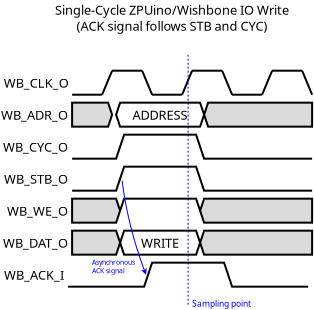 <?xml version="1.0" encoding="UTF-8"?>
<dia:diagram xmlns:dia="http://www.lysator.liu.se/~alla/dia/">
  <dia:layer name="Background" visible="true" active="true">
    <dia:object type="Standard - Polygon" version="0" id="O0">
      <dia:attribute name="obj_pos">
        <dia:point val="5.4,15.4"/>
      </dia:attribute>
      <dia:attribute name="obj_bb">
        <dia:rectangle val="5.347,14.75;9.453,16.05"/>
      </dia:attribute>
      <dia:attribute name="poly_points">
        <dia:point val="5.4,15.4"/>
        <dia:point val="5.6,14.8"/>
        <dia:point val="9.2,14.8"/>
        <dia:point val="9.4,15.4"/>
        <dia:point val="9.2,16"/>
        <dia:point val="5.6,16"/>
      </dia:attribute>
      <dia:attribute name="line_width">
        <dia:real val="0.1"/>
      </dia:attribute>
      <dia:attribute name="show_background">
        <dia:boolean val="false"/>
      </dia:attribute>
    </dia:object>
    <dia:object type="Standard - Text" version="1" id="O1">
      <dia:attribute name="obj_pos">
        <dia:point val="2.8,7.4"/>
      </dia:attribute>
      <dia:attribute name="obj_bb">
        <dia:rectangle val="-0.64,7.026;2.8,7.774"/>
      </dia:attribute>
      <dia:attribute name="text">
        <dia:composite type="text">
          <dia:attribute name="string">
            <dia:string>#WB_CLK_O#</dia:string>
          </dia:attribute>
          <dia:attribute name="font">
            <dia:font family="sans" style="0" name="Helvetica"/>
          </dia:attribute>
          <dia:attribute name="height">
            <dia:real val="0.8"/>
          </dia:attribute>
          <dia:attribute name="pos">
            <dia:point val="2.8,7.621"/>
          </dia:attribute>
          <dia:attribute name="color">
            <dia:color val="#000000"/>
          </dia:attribute>
          <dia:attribute name="alignment">
            <dia:enum val="2"/>
          </dia:attribute>
        </dia:composite>
      </dia:attribute>
      <dia:attribute name="valign">
        <dia:enum val="2"/>
      </dia:attribute>
    </dia:object>
    <dia:group>
      <dia:object type="Standard - Line" version="0" id="O2">
        <dia:attribute name="obj_pos">
          <dia:point val="3,8"/>
        </dia:attribute>
        <dia:attribute name="obj_bb">
          <dia:rectangle val="2.95,7.95;4.55,8.05"/>
        </dia:attribute>
        <dia:attribute name="conn_endpoints">
          <dia:point val="3,8"/>
          <dia:point val="4.5,8"/>
        </dia:attribute>
        <dia:attribute name="numcp">
          <dia:int val="1"/>
        </dia:attribute>
      </dia:object>
      <dia:object type="Standard - Line" version="0" id="O3">
        <dia:attribute name="obj_pos">
          <dia:point val="5,6.8"/>
        </dia:attribute>
        <dia:attribute name="obj_bb">
          <dia:rectangle val="4.435,6.735;5.065,8.065"/>
        </dia:attribute>
        <dia:attribute name="conn_endpoints">
          <dia:point val="5,6.8"/>
          <dia:point val="4.5,8"/>
        </dia:attribute>
        <dia:attribute name="numcp">
          <dia:int val="1"/>
        </dia:attribute>
      </dia:object>
      <dia:object type="Standard - Line" version="0" id="O4">
        <dia:attribute name="obj_pos">
          <dia:point val="5,6.8"/>
        </dia:attribute>
        <dia:attribute name="obj_bb">
          <dia:rectangle val="4.95,6.75;6.55,6.85"/>
        </dia:attribute>
        <dia:attribute name="conn_endpoints">
          <dia:point val="5,6.8"/>
          <dia:point val="6.5,6.8"/>
        </dia:attribute>
        <dia:attribute name="numcp">
          <dia:int val="1"/>
        </dia:attribute>
      </dia:object>
      <dia:object type="Standard - Line" version="0" id="O5">
        <dia:attribute name="obj_pos">
          <dia:point val="6.5,6.8"/>
        </dia:attribute>
        <dia:attribute name="obj_bb">
          <dia:rectangle val="6.435,6.735;7.065,8.065"/>
        </dia:attribute>
        <dia:attribute name="conn_endpoints">
          <dia:point val="6.5,6.8"/>
          <dia:point val="7,8"/>
        </dia:attribute>
        <dia:attribute name="numcp">
          <dia:int val="1"/>
        </dia:attribute>
      </dia:object>
    </dia:group>
    <dia:group>
      <dia:object type="Standard - Line" version="0" id="O6">
        <dia:attribute name="obj_pos">
          <dia:point val="7,8"/>
        </dia:attribute>
        <dia:attribute name="obj_bb">
          <dia:rectangle val="6.95,7.95;8.55,8.05"/>
        </dia:attribute>
        <dia:attribute name="conn_endpoints">
          <dia:point val="7,8"/>
          <dia:point val="8.5,8"/>
        </dia:attribute>
        <dia:attribute name="numcp">
          <dia:int val="1"/>
        </dia:attribute>
      </dia:object>
      <dia:object type="Standard - Line" version="0" id="O7">
        <dia:attribute name="obj_pos">
          <dia:point val="9,6.8"/>
        </dia:attribute>
        <dia:attribute name="obj_bb">
          <dia:rectangle val="8.435,6.735;9.065,8.065"/>
        </dia:attribute>
        <dia:attribute name="conn_endpoints">
          <dia:point val="9,6.8"/>
          <dia:point val="8.5,8"/>
        </dia:attribute>
        <dia:attribute name="numcp">
          <dia:int val="1"/>
        </dia:attribute>
      </dia:object>
      <dia:object type="Standard - Line" version="0" id="O8">
        <dia:attribute name="obj_pos">
          <dia:point val="9,6.8"/>
        </dia:attribute>
        <dia:attribute name="obj_bb">
          <dia:rectangle val="8.95,6.75;10.55,6.85"/>
        </dia:attribute>
        <dia:attribute name="conn_endpoints">
          <dia:point val="9,6.8"/>
          <dia:point val="10.5,6.8"/>
        </dia:attribute>
        <dia:attribute name="numcp">
          <dia:int val="1"/>
        </dia:attribute>
      </dia:object>
      <dia:object type="Standard - Line" version="0" id="O9">
        <dia:attribute name="obj_pos">
          <dia:point val="10.5,6.8"/>
        </dia:attribute>
        <dia:attribute name="obj_bb">
          <dia:rectangle val="10.435,6.735;11.065,8.065"/>
        </dia:attribute>
        <dia:attribute name="conn_endpoints">
          <dia:point val="10.5,6.8"/>
          <dia:point val="11,8"/>
        </dia:attribute>
        <dia:attribute name="numcp">
          <dia:int val="1"/>
        </dia:attribute>
      </dia:object>
    </dia:group>
    <dia:object type="Standard - Text" version="1" id="O10">
      <dia:attribute name="obj_pos">
        <dia:point val="7.4,9"/>
      </dia:attribute>
      <dia:attribute name="obj_bb">
        <dia:rectangle val="5.859,8.626;8.941,9.374"/>
      </dia:attribute>
      <dia:attribute name="text">
        <dia:composite type="text">
          <dia:attribute name="string">
            <dia:string>#ADDRESS#</dia:string>
          </dia:attribute>
          <dia:attribute name="font">
            <dia:font family="sans" style="0" name="Helvetica"/>
          </dia:attribute>
          <dia:attribute name="height">
            <dia:real val="0.8"/>
          </dia:attribute>
          <dia:attribute name="pos">
            <dia:point val="7.4,9.221"/>
          </dia:attribute>
          <dia:attribute name="color">
            <dia:color val="#000000"/>
          </dia:attribute>
          <dia:attribute name="alignment">
            <dia:enum val="1"/>
          </dia:attribute>
        </dia:composite>
      </dia:attribute>
      <dia:attribute name="valign">
        <dia:enum val="2"/>
      </dia:attribute>
    </dia:object>
    <dia:object type="Standard - Text" version="1" id="O11">
      <dia:attribute name="obj_pos">
        <dia:point val="2.8,9"/>
      </dia:attribute>
      <dia:attribute name="obj_bb">
        <dia:rectangle val="-0.795,8.626;2.8,9.374"/>
      </dia:attribute>
      <dia:attribute name="text">
        <dia:composite type="text">
          <dia:attribute name="string">
            <dia:string>#WB_ADR_O#</dia:string>
          </dia:attribute>
          <dia:attribute name="font">
            <dia:font family="sans" style="0" name="Helvetica"/>
          </dia:attribute>
          <dia:attribute name="height">
            <dia:real val="0.8"/>
          </dia:attribute>
          <dia:attribute name="pos">
            <dia:point val="2.8,9.221"/>
          </dia:attribute>
          <dia:attribute name="color">
            <dia:color val="#000000"/>
          </dia:attribute>
          <dia:attribute name="alignment">
            <dia:enum val="2"/>
          </dia:attribute>
        </dia:composite>
      </dia:attribute>
      <dia:attribute name="valign">
        <dia:enum val="2"/>
      </dia:attribute>
    </dia:object>
    <dia:group>
      <dia:object type="Standard - Line" version="0" id="O12">
        <dia:attribute name="obj_pos">
          <dia:point val="11,8"/>
        </dia:attribute>
        <dia:attribute name="obj_bb">
          <dia:rectangle val="10.95,7.95;12.55,8.05"/>
        </dia:attribute>
        <dia:attribute name="conn_endpoints">
          <dia:point val="11,8"/>
          <dia:point val="12.5,8"/>
        </dia:attribute>
        <dia:attribute name="numcp">
          <dia:int val="1"/>
        </dia:attribute>
      </dia:object>
      <dia:object type="Standard - Line" version="0" id="O13">
        <dia:attribute name="obj_pos">
          <dia:point val="13,6.8"/>
        </dia:attribute>
        <dia:attribute name="obj_bb">
          <dia:rectangle val="12.435,6.735;13.065,8.065"/>
        </dia:attribute>
        <dia:attribute name="conn_endpoints">
          <dia:point val="13,6.8"/>
          <dia:point val="12.5,8"/>
        </dia:attribute>
        <dia:attribute name="numcp">
          <dia:int val="1"/>
        </dia:attribute>
      </dia:object>
      <dia:object type="Standard - Line" version="0" id="O14">
        <dia:attribute name="obj_pos">
          <dia:point val="13,6.8"/>
        </dia:attribute>
        <dia:attribute name="obj_bb">
          <dia:rectangle val="12.95,6.75;14.55,6.85"/>
        </dia:attribute>
        <dia:attribute name="conn_endpoints">
          <dia:point val="13,6.8"/>
          <dia:point val="14.5,6.8"/>
        </dia:attribute>
        <dia:attribute name="numcp">
          <dia:int val="1"/>
        </dia:attribute>
      </dia:object>
      <dia:object type="Standard - Line" version="0" id="O15">
        <dia:attribute name="obj_pos">
          <dia:point val="14.5,6.8"/>
        </dia:attribute>
        <dia:attribute name="obj_bb">
          <dia:rectangle val="14.435,6.735;15.065,8.065"/>
        </dia:attribute>
        <dia:attribute name="conn_endpoints">
          <dia:point val="14.5,6.8"/>
          <dia:point val="15,8"/>
        </dia:attribute>
        <dia:attribute name="numcp">
          <dia:int val="1"/>
        </dia:attribute>
      </dia:object>
    </dia:group>
    <dia:object type="Standard - Text" version="1" id="O16">
      <dia:attribute name="obj_pos">
        <dia:point val="2.8,10.6"/>
      </dia:attribute>
      <dia:attribute name="obj_bb">
        <dia:rectangle val="-0.655,10.226;2.8,10.974"/>
      </dia:attribute>
      <dia:attribute name="text">
        <dia:composite type="text">
          <dia:attribute name="string">
            <dia:string>#WB_CYC_O#</dia:string>
          </dia:attribute>
          <dia:attribute name="font">
            <dia:font family="sans" style="0" name="Helvetica"/>
          </dia:attribute>
          <dia:attribute name="height">
            <dia:real val="0.8"/>
          </dia:attribute>
          <dia:attribute name="pos">
            <dia:point val="2.8,10.821"/>
          </dia:attribute>
          <dia:attribute name="color">
            <dia:color val="#000000"/>
          </dia:attribute>
          <dia:attribute name="alignment">
            <dia:enum val="2"/>
          </dia:attribute>
        </dia:composite>
      </dia:attribute>
      <dia:attribute name="valign">
        <dia:enum val="2"/>
      </dia:attribute>
    </dia:object>
    <dia:object type="Standard - Text" version="1" id="O17">
      <dia:attribute name="obj_pos">
        <dia:point val="7.4,15.4"/>
      </dia:attribute>
      <dia:attribute name="obj_bb">
        <dia:rectangle val="6.37,15.026;8.43,15.774"/>
      </dia:attribute>
      <dia:attribute name="text">
        <dia:composite type="text">
          <dia:attribute name="string">
            <dia:string>#WRITE#</dia:string>
          </dia:attribute>
          <dia:attribute name="font">
            <dia:font family="sans" style="0" name="Helvetica"/>
          </dia:attribute>
          <dia:attribute name="height">
            <dia:real val="0.8"/>
          </dia:attribute>
          <dia:attribute name="pos">
            <dia:point val="7.4,15.621"/>
          </dia:attribute>
          <dia:attribute name="color">
            <dia:color val="#000000"/>
          </dia:attribute>
          <dia:attribute name="alignment">
            <dia:enum val="1"/>
          </dia:attribute>
        </dia:composite>
      </dia:attribute>
      <dia:attribute name="valign">
        <dia:enum val="2"/>
      </dia:attribute>
      <dia:connections>
        <dia:connection handle="0" to="O0" connection="12"/>
      </dia:connections>
    </dia:object>
    <dia:object type="Standard - Text" version="1" id="O18">
      <dia:attribute name="obj_pos">
        <dia:point val="14,13"/>
      </dia:attribute>
      <dia:attribute name="obj_bb">
        <dia:rectangle val="14,12.405;14,13.152"/>
      </dia:attribute>
      <dia:attribute name="text">
        <dia:composite type="text">
          <dia:attribute name="string">
            <dia:string>##</dia:string>
          </dia:attribute>
          <dia:attribute name="font">
            <dia:font family="sans" style="0" name="Helvetica"/>
          </dia:attribute>
          <dia:attribute name="height">
            <dia:real val="0.8"/>
          </dia:attribute>
          <dia:attribute name="pos">
            <dia:point val="14,13"/>
          </dia:attribute>
          <dia:attribute name="color">
            <dia:color val="#000000"/>
          </dia:attribute>
          <dia:attribute name="alignment">
            <dia:enum val="0"/>
          </dia:attribute>
        </dia:composite>
      </dia:attribute>
      <dia:attribute name="valign">
        <dia:enum val="3"/>
      </dia:attribute>
    </dia:object>
    <dia:object type="Standard - Text" version="1" id="O19">
      <dia:attribute name="obj_pos">
        <dia:point val="2.8,15.4"/>
      </dia:attribute>
      <dia:attribute name="obj_bb">
        <dia:rectangle val="-0.68,15.026;2.8,15.774"/>
      </dia:attribute>
      <dia:attribute name="text">
        <dia:composite type="text">
          <dia:attribute name="string">
            <dia:string>#WB_DAT_O#</dia:string>
          </dia:attribute>
          <dia:attribute name="font">
            <dia:font family="sans" style="0" name="Helvetica"/>
          </dia:attribute>
          <dia:attribute name="height">
            <dia:real val="0.8"/>
          </dia:attribute>
          <dia:attribute name="pos">
            <dia:point val="2.8,15.621"/>
          </dia:attribute>
          <dia:attribute name="color">
            <dia:color val="#000000"/>
          </dia:attribute>
          <dia:attribute name="alignment">
            <dia:enum val="2"/>
          </dia:attribute>
        </dia:composite>
      </dia:attribute>
      <dia:attribute name="valign">
        <dia:enum val="2"/>
      </dia:attribute>
    </dia:object>
    <dia:object type="Standard - Text" version="1" id="O20">
      <dia:attribute name="obj_pos">
        <dia:point val="12.8,17.8"/>
      </dia:attribute>
      <dia:attribute name="obj_bb">
        <dia:rectangle val="12.8,17.205;12.8,17.953"/>
      </dia:attribute>
      <dia:attribute name="text">
        <dia:composite type="text">
          <dia:attribute name="string">
            <dia:string>##</dia:string>
          </dia:attribute>
          <dia:attribute name="font">
            <dia:font family="sans" style="0" name="Helvetica"/>
          </dia:attribute>
          <dia:attribute name="height">
            <dia:real val="0.8"/>
          </dia:attribute>
          <dia:attribute name="pos">
            <dia:point val="12.8,17.8"/>
          </dia:attribute>
          <dia:attribute name="color">
            <dia:color val="#000000"/>
          </dia:attribute>
          <dia:attribute name="alignment">
            <dia:enum val="0"/>
          </dia:attribute>
        </dia:composite>
      </dia:attribute>
      <dia:attribute name="valign">
        <dia:enum val="3"/>
      </dia:attribute>
    </dia:object>
    <dia:object type="Standard - Text" version="1" id="O21">
      <dia:attribute name="obj_pos">
        <dia:point val="9,18.6"/>
      </dia:attribute>
      <dia:attribute name="obj_bb">
        <dia:rectangle val="9,18.205;12.18,18.7"/>
      </dia:attribute>
      <dia:attribute name="text">
        <dia:composite type="text">
          <dia:attribute name="string">
            <dia:string>#Sampling point#</dia:string>
          </dia:attribute>
          <dia:attribute name="font">
            <dia:font family="sans" style="0" name="Helvetica"/>
          </dia:attribute>
          <dia:attribute name="height">
            <dia:real val="0.529"/>
          </dia:attribute>
          <dia:attribute name="pos">
            <dia:point val="9,18.6"/>
          </dia:attribute>
          <dia:attribute name="color">
            <dia:color val="#0000ff"/>
          </dia:attribute>
          <dia:attribute name="alignment">
            <dia:enum val="0"/>
          </dia:attribute>
        </dia:composite>
      </dia:attribute>
      <dia:attribute name="valign">
        <dia:enum val="3"/>
      </dia:attribute>
    </dia:object>
    <dia:object type="Standard - Line" version="0" id="O22">
      <dia:attribute name="obj_pos">
        <dia:point val="8.8,6"/>
      </dia:attribute>
      <dia:attribute name="obj_bb">
        <dia:rectangle val="8.775,5.975;8.825,18.625"/>
      </dia:attribute>
      <dia:attribute name="conn_endpoints">
        <dia:point val="8.8,6"/>
        <dia:point val="8.8,18.6"/>
      </dia:attribute>
      <dia:attribute name="numcp">
        <dia:int val="1"/>
      </dia:attribute>
      <dia:attribute name="line_color">
        <dia:color val="#0000ff"/>
      </dia:attribute>
      <dia:attribute name="line_width">
        <dia:real val="0.05"/>
      </dia:attribute>
      <dia:attribute name="line_style">
        <dia:enum val="4"/>
      </dia:attribute>
    </dia:object>
    <dia:object type="Standard - Text" version="1" id="O23">
      <dia:attribute name="obj_pos">
        <dia:point val="8,4"/>
      </dia:attribute>
      <dia:attribute name="obj_bb">
        <dia:rectangle val="1.728,3.405;14.273,4.952"/>
      </dia:attribute>
      <dia:attribute name="text">
        <dia:composite type="text">
          <dia:attribute name="string">
            <dia:string>#Single-Cycle ZPUino/Wishbone IO Write
(ACK signal follows STB and CYC)#</dia:string>
          </dia:attribute>
          <dia:attribute name="font">
            <dia:font family="sans" style="0" name="Helvetica"/>
          </dia:attribute>
          <dia:attribute name="height">
            <dia:real val="0.8"/>
          </dia:attribute>
          <dia:attribute name="pos">
            <dia:point val="8,4"/>
          </dia:attribute>
          <dia:attribute name="color">
            <dia:color val="#000000"/>
          </dia:attribute>
          <dia:attribute name="alignment">
            <dia:enum val="1"/>
          </dia:attribute>
        </dia:composite>
      </dia:attribute>
      <dia:attribute name="valign">
        <dia:enum val="3"/>
      </dia:attribute>
    </dia:object>
    <dia:object type="Standard - Text" version="1" id="O24">
      <dia:attribute name="obj_pos">
        <dia:point val="2.175,7.362"/>
      </dia:attribute>
      <dia:attribute name="obj_bb">
        <dia:rectangle val="2.175,6.768;2.175,7.515"/>
      </dia:attribute>
      <dia:attribute name="text">
        <dia:composite type="text">
          <dia:attribute name="string">
            <dia:string>##</dia:string>
          </dia:attribute>
          <dia:attribute name="font">
            <dia:font family="sans" style="0" name="Helvetica"/>
          </dia:attribute>
          <dia:attribute name="height">
            <dia:real val="0.8"/>
          </dia:attribute>
          <dia:attribute name="pos">
            <dia:point val="2.175,7.362"/>
          </dia:attribute>
          <dia:attribute name="color">
            <dia:color val="#000000"/>
          </dia:attribute>
          <dia:attribute name="alignment">
            <dia:enum val="0"/>
          </dia:attribute>
        </dia:composite>
      </dia:attribute>
      <dia:attribute name="valign">
        <dia:enum val="3"/>
      </dia:attribute>
    </dia:object>
    <dia:object type="Standard - Text" version="1" id="O25">
      <dia:attribute name="obj_pos">
        <dia:point val="2.9,7.713"/>
      </dia:attribute>
      <dia:attribute name="obj_bb">
        <dia:rectangle val="2.9,7.117;2.9,7.865"/>
      </dia:attribute>
      <dia:attribute name="text">
        <dia:composite type="text">
          <dia:attribute name="string">
            <dia:string>##</dia:string>
          </dia:attribute>
          <dia:attribute name="font">
            <dia:font family="sans" style="0" name="Helvetica"/>
          </dia:attribute>
          <dia:attribute name="height">
            <dia:real val="0.8"/>
          </dia:attribute>
          <dia:attribute name="pos">
            <dia:point val="2.9,7.713"/>
          </dia:attribute>
          <dia:attribute name="color">
            <dia:color val="#000000"/>
          </dia:attribute>
          <dia:attribute name="alignment">
            <dia:enum val="0"/>
          </dia:attribute>
        </dia:composite>
      </dia:attribute>
      <dia:attribute name="valign">
        <dia:enum val="3"/>
      </dia:attribute>
    </dia:object>
    <dia:object type="Standard - Text" version="1" id="O26">
      <dia:attribute name="obj_pos">
        <dia:point val="2.6,17"/>
      </dia:attribute>
      <dia:attribute name="obj_bb">
        <dia:rectangle val="-0.598,16.626;2.6,17.374"/>
      </dia:attribute>
      <dia:attribute name="text">
        <dia:composite type="text">
          <dia:attribute name="string">
            <dia:string>#WB_ACK_I#</dia:string>
          </dia:attribute>
          <dia:attribute name="font">
            <dia:font family="sans" style="0" name="Helvetica"/>
          </dia:attribute>
          <dia:attribute name="height">
            <dia:real val="0.8"/>
          </dia:attribute>
          <dia:attribute name="pos">
            <dia:point val="2.6,17.221"/>
          </dia:attribute>
          <dia:attribute name="color">
            <dia:color val="#000000"/>
          </dia:attribute>
          <dia:attribute name="alignment">
            <dia:enum val="2"/>
          </dia:attribute>
        </dia:composite>
      </dia:attribute>
      <dia:attribute name="valign">
        <dia:enum val="2"/>
      </dia:attribute>
    </dia:object>
    <dia:object type="Standard - Text" version="1" id="O27">
      <dia:attribute name="obj_pos">
        <dia:point val="2.8,12.2"/>
      </dia:attribute>
      <dia:attribute name="obj_bb">
        <dia:rectangle val="-0.655,11.826;2.8,12.574"/>
      </dia:attribute>
      <dia:attribute name="text">
        <dia:composite type="text">
          <dia:attribute name="string">
            <dia:string>#WB_STB_O#</dia:string>
          </dia:attribute>
          <dia:attribute name="font">
            <dia:font family="sans" style="0" name="Helvetica"/>
          </dia:attribute>
          <dia:attribute name="height">
            <dia:real val="0.8"/>
          </dia:attribute>
          <dia:attribute name="pos">
            <dia:point val="2.8,12.421"/>
          </dia:attribute>
          <dia:attribute name="color">
            <dia:color val="#000000"/>
          </dia:attribute>
          <dia:attribute name="alignment">
            <dia:enum val="2"/>
          </dia:attribute>
        </dia:composite>
      </dia:attribute>
      <dia:attribute name="valign">
        <dia:enum val="2"/>
      </dia:attribute>
    </dia:object>
    <dia:object type="Standard - Text" version="1" id="O28">
      <dia:attribute name="obj_pos">
        <dia:point val="4.1,11.2"/>
      </dia:attribute>
      <dia:attribute name="obj_bb">
        <dia:rectangle val="4.1,10.605;4.1,11.352"/>
      </dia:attribute>
      <dia:attribute name="text">
        <dia:composite type="text">
          <dia:attribute name="string">
            <dia:string>##</dia:string>
          </dia:attribute>
          <dia:attribute name="font">
            <dia:font family="sans" style="0" name="Helvetica"/>
          </dia:attribute>
          <dia:attribute name="height">
            <dia:real val="0.8"/>
          </dia:attribute>
          <dia:attribute name="pos">
            <dia:point val="4.1,11.2"/>
          </dia:attribute>
          <dia:attribute name="color">
            <dia:color val="#000000"/>
          </dia:attribute>
          <dia:attribute name="alignment">
            <dia:enum val="0"/>
          </dia:attribute>
        </dia:composite>
      </dia:attribute>
      <dia:attribute name="valign">
        <dia:enum val="3"/>
      </dia:attribute>
    </dia:object>
    <dia:object type="Standard - Text" version="1" id="O29">
      <dia:attribute name="obj_pos">
        <dia:point val="14,15.2"/>
      </dia:attribute>
      <dia:attribute name="obj_bb">
        <dia:rectangle val="14,14.605;14,15.352"/>
      </dia:attribute>
      <dia:attribute name="text">
        <dia:composite type="text">
          <dia:attribute name="string">
            <dia:string>##</dia:string>
          </dia:attribute>
          <dia:attribute name="font">
            <dia:font family="sans" style="0" name="Helvetica"/>
          </dia:attribute>
          <dia:attribute name="height">
            <dia:real val="0.8"/>
          </dia:attribute>
          <dia:attribute name="pos">
            <dia:point val="14,15.2"/>
          </dia:attribute>
          <dia:attribute name="color">
            <dia:color val="#000000"/>
          </dia:attribute>
          <dia:attribute name="alignment">
            <dia:enum val="0"/>
          </dia:attribute>
        </dia:composite>
      </dia:attribute>
      <dia:attribute name="valign">
        <dia:enum val="3"/>
      </dia:attribute>
    </dia:object>
    <dia:object type="Standard - Text" version="1" id="O30">
      <dia:attribute name="obj_pos">
        <dia:point val="4.1,12.8"/>
      </dia:attribute>
      <dia:attribute name="obj_bb">
        <dia:rectangle val="4.1,12.205;4.1,12.953"/>
      </dia:attribute>
      <dia:attribute name="text">
        <dia:composite type="text">
          <dia:attribute name="string">
            <dia:string>##</dia:string>
          </dia:attribute>
          <dia:attribute name="font">
            <dia:font family="sans" style="0" name="Helvetica"/>
          </dia:attribute>
          <dia:attribute name="height">
            <dia:real val="0.8"/>
          </dia:attribute>
          <dia:attribute name="pos">
            <dia:point val="4.1,12.8"/>
          </dia:attribute>
          <dia:attribute name="color">
            <dia:color val="#000000"/>
          </dia:attribute>
          <dia:attribute name="alignment">
            <dia:enum val="0"/>
          </dia:attribute>
        </dia:composite>
      </dia:attribute>
      <dia:attribute name="valign">
        <dia:enum val="3"/>
      </dia:attribute>
    </dia:object>
    <dia:object type="Standard - Text" version="1" id="O31">
      <dia:attribute name="obj_pos">
        <dia:point val="13.9,16.1"/>
      </dia:attribute>
      <dia:attribute name="obj_bb">
        <dia:rectangle val="13.9,15.505;13.9,16.253"/>
      </dia:attribute>
      <dia:attribute name="text">
        <dia:composite type="text">
          <dia:attribute name="string">
            <dia:string>##</dia:string>
          </dia:attribute>
          <dia:attribute name="font">
            <dia:font family="sans" style="0" name="Helvetica"/>
          </dia:attribute>
          <dia:attribute name="height">
            <dia:real val="0.8"/>
          </dia:attribute>
          <dia:attribute name="pos">
            <dia:point val="13.9,16.1"/>
          </dia:attribute>
          <dia:attribute name="color">
            <dia:color val="#000000"/>
          </dia:attribute>
          <dia:attribute name="alignment">
            <dia:enum val="0"/>
          </dia:attribute>
        </dia:composite>
      </dia:attribute>
      <dia:attribute name="valign">
        <dia:enum val="3"/>
      </dia:attribute>
    </dia:object>
    <dia:object type="Standard - Text" version="1" id="O32">
      <dia:attribute name="obj_pos">
        <dia:point val="5.2,16.1"/>
      </dia:attribute>
      <dia:attribute name="obj_bb">
        <dia:rectangle val="5.2,15.505;5.2,16.253"/>
      </dia:attribute>
      <dia:attribute name="text">
        <dia:composite type="text">
          <dia:attribute name="string">
            <dia:string>##</dia:string>
          </dia:attribute>
          <dia:attribute name="font">
            <dia:font family="sans" style="0" name="Helvetica"/>
          </dia:attribute>
          <dia:attribute name="height">
            <dia:real val="0.8"/>
          </dia:attribute>
          <dia:attribute name="pos">
            <dia:point val="5.2,16.1"/>
          </dia:attribute>
          <dia:attribute name="color">
            <dia:color val="#000000"/>
          </dia:attribute>
          <dia:attribute name="alignment">
            <dia:enum val="0"/>
          </dia:attribute>
        </dia:composite>
      </dia:attribute>
      <dia:attribute name="valign">
        <dia:enum val="3"/>
      </dia:attribute>
    </dia:object>
    <dia:object type="Standard - Text" version="1" id="O33">
      <dia:attribute name="obj_pos">
        <dia:point val="10,4"/>
      </dia:attribute>
      <dia:attribute name="obj_bb">
        <dia:rectangle val="10,3.405;10,4.152"/>
      </dia:attribute>
      <dia:attribute name="text">
        <dia:composite type="text">
          <dia:attribute name="string">
            <dia:string>##</dia:string>
          </dia:attribute>
          <dia:attribute name="font">
            <dia:font family="sans" style="0" name="Helvetica"/>
          </dia:attribute>
          <dia:attribute name="height">
            <dia:real val="0.8"/>
          </dia:attribute>
          <dia:attribute name="pos">
            <dia:point val="10,4"/>
          </dia:attribute>
          <dia:attribute name="color">
            <dia:color val="#000000"/>
          </dia:attribute>
          <dia:attribute name="alignment">
            <dia:enum val="0"/>
          </dia:attribute>
        </dia:composite>
      </dia:attribute>
      <dia:attribute name="valign">
        <dia:enum val="3"/>
      </dia:attribute>
    </dia:object>
    <dia:object type="Standard - Polygon" version="0" id="O34">
      <dia:attribute name="obj_pos">
        <dia:point val="3,15.4"/>
      </dia:attribute>
      <dia:attribute name="obj_bb">
        <dia:rectangle val="2.95,14.75;5.453,16.05"/>
      </dia:attribute>
      <dia:attribute name="poly_points">
        <dia:point val="3,15.4"/>
        <dia:point val="3,14.8"/>
        <dia:point val="5.2,14.8"/>
        <dia:point val="5.4,15.4"/>
        <dia:point val="5.2,16"/>
        <dia:point val="3,16"/>
      </dia:attribute>
      <dia:attribute name="line_width">
        <dia:real val="0.1"/>
      </dia:attribute>
      <dia:attribute name="inner_color">
        <dia:color val="#dadada"/>
      </dia:attribute>
      <dia:attribute name="show_background">
        <dia:boolean val="true"/>
      </dia:attribute>
    </dia:object>
    <dia:object type="Standard - Polygon" version="0" id="O35">
      <dia:attribute name="obj_pos">
        <dia:point val="9.4,15.4"/>
      </dia:attribute>
      <dia:attribute name="obj_bb">
        <dia:rectangle val="9.347,14.75;15.05,16.05"/>
      </dia:attribute>
      <dia:attribute name="poly_points">
        <dia:point val="9.4,15.4"/>
        <dia:point val="9.6,14.8"/>
        <dia:point val="15,14.8"/>
        <dia:point val="15,15.4"/>
        <dia:point val="15,16"/>
        <dia:point val="9.6,16"/>
      </dia:attribute>
      <dia:attribute name="line_width">
        <dia:real val="0.1"/>
      </dia:attribute>
      <dia:attribute name="inner_color">
        <dia:color val="#dadada"/>
      </dia:attribute>
      <dia:attribute name="show_background">
        <dia:boolean val="true"/>
      </dia:attribute>
    </dia:object>
    <dia:object type="Standard - Polygon" version="0" id="O36">
      <dia:attribute name="obj_pos">
        <dia:point val="5.2,9"/>
      </dia:attribute>
      <dia:attribute name="obj_bb">
        <dia:rectangle val="5.147,8.35;9.653,9.65"/>
      </dia:attribute>
      <dia:attribute name="poly_points">
        <dia:point val="5.2,9"/>
        <dia:point val="5.4,8.4"/>
        <dia:point val="9.4,8.4"/>
        <dia:point val="9.6,9"/>
        <dia:point val="9.4,9.6"/>
        <dia:point val="5.4,9.6"/>
      </dia:attribute>
      <dia:attribute name="line_width">
        <dia:real val="0.1"/>
      </dia:attribute>
      <dia:attribute name="show_background">
        <dia:boolean val="false"/>
      </dia:attribute>
    </dia:object>
    <dia:object type="Standard - Polygon" version="0" id="O37">
      <dia:attribute name="obj_pos">
        <dia:point val="3,9"/>
      </dia:attribute>
      <dia:attribute name="obj_bb">
        <dia:rectangle val="2.95,8.35;5.053,9.65"/>
      </dia:attribute>
      <dia:attribute name="poly_points">
        <dia:point val="3,9"/>
        <dia:point val="3,8.4"/>
        <dia:point val="4.8,8.4"/>
        <dia:point val="5,9"/>
        <dia:point val="4.8,9.6"/>
        <dia:point val="3,9.6"/>
      </dia:attribute>
      <dia:attribute name="line_width">
        <dia:real val="0.1"/>
      </dia:attribute>
      <dia:attribute name="inner_color">
        <dia:color val="#dadada"/>
      </dia:attribute>
      <dia:attribute name="show_background">
        <dia:boolean val="true"/>
      </dia:attribute>
    </dia:object>
    <dia:object type="Standard - Polygon" version="0" id="O38">
      <dia:attribute name="obj_pos">
        <dia:point val="9.6,9"/>
      </dia:attribute>
      <dia:attribute name="obj_bb">
        <dia:rectangle val="9.547,8.35;15.05,9.65"/>
      </dia:attribute>
      <dia:attribute name="poly_points">
        <dia:point val="9.6,9"/>
        <dia:point val="9.8,8.4"/>
        <dia:point val="15,8.4"/>
        <dia:point val="15,9"/>
        <dia:point val="15,9.6"/>
        <dia:point val="9.8,9.6"/>
      </dia:attribute>
      <dia:attribute name="line_width">
        <dia:real val="0.1"/>
      </dia:attribute>
      <dia:attribute name="inner_color">
        <dia:color val="#dadada"/>
      </dia:attribute>
      <dia:attribute name="show_background">
        <dia:boolean val="true"/>
      </dia:attribute>
    </dia:object>
    <dia:object type="Standard - PolyLine" version="0" id="O39">
      <dia:attribute name="obj_pos">
        <dia:point val="3,12.8"/>
      </dia:attribute>
      <dia:attribute name="obj_bb">
        <dia:rectangle val="2.95,11.55;15.05,12.85"/>
      </dia:attribute>
      <dia:attribute name="poly_points">
        <dia:point val="3,12.8"/>
        <dia:point val="5.2,12.8"/>
        <dia:point val="5.6,11.6"/>
        <dia:point val="9.2,11.6"/>
        <dia:point val="9.6,12.8"/>
        <dia:point val="15,12.8"/>
      </dia:attribute>
    </dia:object>
    <dia:object type="Standard - PolyLine" version="0" id="O40">
      <dia:attribute name="obj_pos">
        <dia:point val="3,11.2"/>
      </dia:attribute>
      <dia:attribute name="obj_bb">
        <dia:rectangle val="2.95,9.95;15.05,11.25"/>
      </dia:attribute>
      <dia:attribute name="poly_points">
        <dia:point val="3,11.2"/>
        <dia:point val="5.2,11.2"/>
        <dia:point val="5.6,10"/>
        <dia:point val="9.2,10"/>
        <dia:point val="9.6,11.2"/>
        <dia:point val="15,11.2"/>
      </dia:attribute>
    </dia:object>
    <dia:object type="Standard - Polygon" version="0" id="O41">
      <dia:attribute name="obj_pos">
        <dia:point val="3,13.8"/>
      </dia:attribute>
      <dia:attribute name="obj_bb">
        <dia:rectangle val="2.95,13.15;5.453,14.45"/>
      </dia:attribute>
      <dia:attribute name="poly_points">
        <dia:point val="3,13.8"/>
        <dia:point val="3,13.2"/>
        <dia:point val="5.2,13.2"/>
        <dia:point val="5.4,13.8"/>
        <dia:point val="5.2,14.4"/>
        <dia:point val="3,14.4"/>
      </dia:attribute>
      <dia:attribute name="line_width">
        <dia:real val="0.1"/>
      </dia:attribute>
      <dia:attribute name="inner_color">
        <dia:color val="#dadada"/>
      </dia:attribute>
      <dia:attribute name="show_background">
        <dia:boolean val="true"/>
      </dia:attribute>
    </dia:object>
    <dia:object type="Standard - Polygon" version="0" id="O42">
      <dia:attribute name="obj_pos">
        <dia:point val="9.4,13.8"/>
      </dia:attribute>
      <dia:attribute name="obj_bb">
        <dia:rectangle val="9.347,13.15;15.05,14.45"/>
      </dia:attribute>
      <dia:attribute name="poly_points">
        <dia:point val="9.4,13.8"/>
        <dia:point val="9.6,13.2"/>
        <dia:point val="15,13.2"/>
        <dia:point val="15,13.8"/>
        <dia:point val="15,14.4"/>
        <dia:point val="9.6,14.4"/>
      </dia:attribute>
      <dia:attribute name="line_width">
        <dia:real val="0.1"/>
      </dia:attribute>
      <dia:attribute name="inner_color">
        <dia:color val="#dadada"/>
      </dia:attribute>
      <dia:attribute name="show_background">
        <dia:boolean val="true"/>
      </dia:attribute>
    </dia:object>
    <dia:object type="Standard - PolyLine" version="0" id="O43">
      <dia:attribute name="obj_pos">
        <dia:point val="2.8,17.6"/>
      </dia:attribute>
      <dia:attribute name="obj_bb">
        <dia:rectangle val="2.75,16.35;14.85,17.65"/>
      </dia:attribute>
      <dia:attribute name="poly_points">
        <dia:point val="2.8,17.6"/>
        <dia:point val="6.6,17.6"/>
        <dia:point val="7,16.4"/>
        <dia:point val="10.6,16.4"/>
        <dia:point val="11,17.6"/>
        <dia:point val="14.8,17.6"/>
      </dia:attribute>
    </dia:object>
    <dia:object type="Standard - PolyLine" version="0" id="O44">
      <dia:attribute name="obj_pos">
        <dia:point val="5.4,13.8"/>
      </dia:attribute>
      <dia:attribute name="obj_bb">
        <dia:rectangle val="5.337,13.15;9.463,13.863"/>
      </dia:attribute>
      <dia:attribute name="poly_points">
        <dia:point val="5.4,13.8"/>
        <dia:point val="5.6,13.2"/>
        <dia:point val="9.2,13.2"/>
        <dia:point val="9.4,13.8"/>
      </dia:attribute>
      <dia:connections>
        <dia:connection handle="0" to="O41" connection="6"/>
      </dia:connections>
    </dia:object>
    <dia:object type="Standard - Text" version="1" id="O45">
      <dia:attribute name="obj_pos">
        <dia:point val="2.8,13.8"/>
      </dia:attribute>
      <dia:attribute name="obj_bb">
        <dia:rectangle val="-0.458,13.426;2.8,14.174"/>
      </dia:attribute>
      <dia:attribute name="text">
        <dia:composite type="text">
          <dia:attribute name="string">
            <dia:string>#WB_WE_O#</dia:string>
          </dia:attribute>
          <dia:attribute name="font">
            <dia:font family="sans" style="0" name="Helvetica"/>
          </dia:attribute>
          <dia:attribute name="height">
            <dia:real val="0.8"/>
          </dia:attribute>
          <dia:attribute name="pos">
            <dia:point val="2.8,14.021"/>
          </dia:attribute>
          <dia:attribute name="color">
            <dia:color val="#000000"/>
          </dia:attribute>
          <dia:attribute name="alignment">
            <dia:enum val="2"/>
          </dia:attribute>
        </dia:composite>
      </dia:attribute>
      <dia:attribute name="valign">
        <dia:enum val="2"/>
      </dia:attribute>
    </dia:object>
    <dia:object type="Standard - Text" version="1" id="O46">
      <dia:attribute name="obj_pos">
        <dia:point val="2.5,13"/>
      </dia:attribute>
      <dia:attribute name="obj_bb">
        <dia:rectangle val="2.5,12.405;2.5,13.152"/>
      </dia:attribute>
      <dia:attribute name="text">
        <dia:composite type="text">
          <dia:attribute name="string">
            <dia:string>##</dia:string>
          </dia:attribute>
          <dia:attribute name="font">
            <dia:font family="sans" style="0" name="Helvetica"/>
          </dia:attribute>
          <dia:attribute name="height">
            <dia:real val="0.8"/>
          </dia:attribute>
          <dia:attribute name="pos">
            <dia:point val="2.5,13"/>
          </dia:attribute>
          <dia:attribute name="color">
            <dia:color val="#000000"/>
          </dia:attribute>
          <dia:attribute name="alignment">
            <dia:enum val="0"/>
          </dia:attribute>
        </dia:composite>
      </dia:attribute>
      <dia:attribute name="valign">
        <dia:enum val="3"/>
      </dia:attribute>
    </dia:object>
    <dia:object type="Standard - Arc" version="0" id="O47">
      <dia:attribute name="obj_pos">
        <dia:point val="5.5,12.3"/>
      </dia:attribute>
      <dia:attribute name="obj_bb">
        <dia:rectangle val="5.47,12.27;6.735,17.03"/>
      </dia:attribute>
      <dia:attribute name="conn_endpoints">
        <dia:point val="5.5,12.3"/>
        <dia:point val="6.7,17"/>
      </dia:attribute>
      <dia:attribute name="arc_color">
        <dia:color val="#0000ff"/>
      </dia:attribute>
      <dia:attribute name="curve_distance">
        <dia:real val="0.149"/>
      </dia:attribute>
      <dia:attribute name="line_width">
        <dia:real val="0.05"/>
      </dia:attribute>
      <dia:attribute name="end_arrow">
        <dia:enum val="22"/>
      </dia:attribute>
      <dia:attribute name="end_arrow_length">
        <dia:real val="0.2"/>
      </dia:attribute>
      <dia:attribute name="end_arrow_width">
        <dia:real val="0.2"/>
      </dia:attribute>
    </dia:object>
    <dia:object type="Standard - Text" version="1" id="O48">
      <dia:attribute name="obj_pos">
        <dia:point val="4,16.5"/>
      </dia:attribute>
      <dia:attribute name="obj_bb">
        <dia:rectangle val="4,16.185;6.482,17.003"/>
      </dia:attribute>
      <dia:attribute name="text">
        <dia:composite type="text">
          <dia:attribute name="string">
            <dia:string>#Asynchronous 
ACK signal#</dia:string>
          </dia:attribute>
          <dia:attribute name="font">
            <dia:font family="sans" style="0" name="Helvetica"/>
          </dia:attribute>
          <dia:attribute name="height">
            <dia:real val="0.423"/>
          </dia:attribute>
          <dia:attribute name="pos">
            <dia:point val="4,16.5"/>
          </dia:attribute>
          <dia:attribute name="color">
            <dia:color val="#0000ff"/>
          </dia:attribute>
          <dia:attribute name="alignment">
            <dia:enum val="0"/>
          </dia:attribute>
        </dia:composite>
      </dia:attribute>
      <dia:attribute name="valign">
        <dia:enum val="3"/>
      </dia:attribute>
    </dia:object>
    <dia:object type="Standard - Text" version="1" id="O49">
      <dia:attribute name="obj_pos">
        <dia:point val="9,12.8"/>
      </dia:attribute>
      <dia:attribute name="obj_bb">
        <dia:rectangle val="9,12.205;9,12.953"/>
      </dia:attribute>
      <dia:attribute name="text">
        <dia:composite type="text">
          <dia:attribute name="string">
            <dia:string>##</dia:string>
          </dia:attribute>
          <dia:attribute name="font">
            <dia:font family="sans" style="0" name="Helvetica"/>
          </dia:attribute>
          <dia:attribute name="height">
            <dia:real val="0.8"/>
          </dia:attribute>
          <dia:attribute name="pos">
            <dia:point val="9,12.8"/>
          </dia:attribute>
          <dia:attribute name="color">
            <dia:color val="#000000"/>
          </dia:attribute>
          <dia:attribute name="alignment">
            <dia:enum val="0"/>
          </dia:attribute>
        </dia:composite>
      </dia:attribute>
      <dia:attribute name="valign">
        <dia:enum val="3"/>
      </dia:attribute>
    </dia:object>
    <dia:object type="Standard - Text" version="1" id="O50">
      <dia:attribute name="obj_pos">
        <dia:point val="2.7,17.113"/>
      </dia:attribute>
      <dia:attribute name="obj_bb">
        <dia:rectangle val="2.7,16.517;2.7,17.265"/>
      </dia:attribute>
      <dia:attribute name="text">
        <dia:composite type="text">
          <dia:attribute name="string">
            <dia:string>##</dia:string>
          </dia:attribute>
          <dia:attribute name="font">
            <dia:font family="sans" style="0" name="Helvetica"/>
          </dia:attribute>
          <dia:attribute name="height">
            <dia:real val="0.8"/>
          </dia:attribute>
          <dia:attribute name="pos">
            <dia:point val="2.7,17.113"/>
          </dia:attribute>
          <dia:attribute name="color">
            <dia:color val="#000000"/>
          </dia:attribute>
          <dia:attribute name="alignment">
            <dia:enum val="0"/>
          </dia:attribute>
        </dia:composite>
      </dia:attribute>
      <dia:attribute name="valign">
        <dia:enum val="3"/>
      </dia:attribute>
    </dia:object>
    <dia:object type="Standard - Text" version="1" id="O51">
      <dia:attribute name="obj_pos">
        <dia:point val="2.5,17"/>
      </dia:attribute>
      <dia:attribute name="obj_bb">
        <dia:rectangle val="2.5,16.405;2.5,17.152"/>
      </dia:attribute>
      <dia:attribute name="text">
        <dia:composite type="text">
          <dia:attribute name="string">
            <dia:string>##</dia:string>
          </dia:attribute>
          <dia:attribute name="font">
            <dia:font family="sans" style="0" name="Helvetica"/>
          </dia:attribute>
          <dia:attribute name="height">
            <dia:real val="0.8"/>
          </dia:attribute>
          <dia:attribute name="pos">
            <dia:point val="2.5,17"/>
          </dia:attribute>
          <dia:attribute name="color">
            <dia:color val="#000000"/>
          </dia:attribute>
          <dia:attribute name="alignment">
            <dia:enum val="0"/>
          </dia:attribute>
        </dia:composite>
      </dia:attribute>
      <dia:attribute name="valign">
        <dia:enum val="3"/>
      </dia:attribute>
    </dia:object>
    <dia:object type="Standard - Text" version="1" id="O52">
      <dia:attribute name="obj_pos">
        <dia:point val="9.5,15.4"/>
      </dia:attribute>
      <dia:attribute name="obj_bb">
        <dia:rectangle val="9.5,14.805;9.5,15.553"/>
      </dia:attribute>
      <dia:attribute name="text">
        <dia:composite type="text">
          <dia:attribute name="string">
            <dia:string>##</dia:string>
          </dia:attribute>
          <dia:attribute name="font">
            <dia:font family="sans" style="0" name="Helvetica"/>
          </dia:attribute>
          <dia:attribute name="height">
            <dia:real val="0.8"/>
          </dia:attribute>
          <dia:attribute name="pos">
            <dia:point val="9.5,15.4"/>
          </dia:attribute>
          <dia:attribute name="color">
            <dia:color val="#000000"/>
          </dia:attribute>
          <dia:attribute name="alignment">
            <dia:enum val="0"/>
          </dia:attribute>
        </dia:composite>
      </dia:attribute>
      <dia:attribute name="valign">
        <dia:enum val="3"/>
      </dia:attribute>
    </dia:object>
    <dia:object type="Standard - Text" version="1" id="O53">
      <dia:attribute name="obj_pos">
        <dia:point val="14,4"/>
      </dia:attribute>
      <dia:attribute name="obj_bb">
        <dia:rectangle val="14,3.405;14,4.152"/>
      </dia:attribute>
      <dia:attribute name="text">
        <dia:composite type="text">
          <dia:attribute name="string">
            <dia:string>##</dia:string>
          </dia:attribute>
          <dia:attribute name="font">
            <dia:font family="sans" style="0" name="Helvetica"/>
          </dia:attribute>
          <dia:attribute name="height">
            <dia:real val="0.8"/>
          </dia:attribute>
          <dia:attribute name="pos">
            <dia:point val="14,4"/>
          </dia:attribute>
          <dia:attribute name="color">
            <dia:color val="#000000"/>
          </dia:attribute>
          <dia:attribute name="alignment">
            <dia:enum val="0"/>
          </dia:attribute>
        </dia:composite>
      </dia:attribute>
      <dia:attribute name="valign">
        <dia:enum val="3"/>
      </dia:attribute>
    </dia:object>
  </dia:layer>
</dia:diagram>
